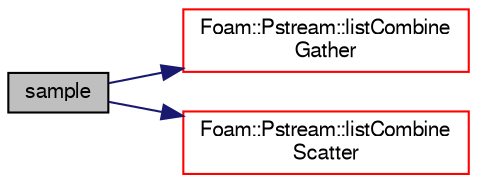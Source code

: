 digraph "sample"
{
  bgcolor="transparent";
  edge [fontname="FreeSans",fontsize="10",labelfontname="FreeSans",labelfontsize="10"];
  node [fontname="FreeSans",fontsize="10",shape=record];
  rankdir="LR";
  Node1180 [label="sample",height=0.2,width=0.4,color="black", fillcolor="grey75", style="filled", fontcolor="black"];
  Node1180 -> Node1181 [color="midnightblue",fontsize="10",style="solid",fontname="FreeSans"];
  Node1181 [label="Foam::Pstream::listCombine\lGather",height=0.2,width=0.4,color="red",URL="$a26250.html#a8c0e5044dc4a942cf62b06797c3a743f"];
  Node1180 -> Node1193 [color="midnightblue",fontsize="10",style="solid",fontname="FreeSans"];
  Node1193 [label="Foam::Pstream::listCombine\lScatter",height=0.2,width=0.4,color="red",URL="$a26250.html#adfd4915b68ab7181dccb847976286e56",tooltip="Scatter data. Reverse of combineGather. "];
}
